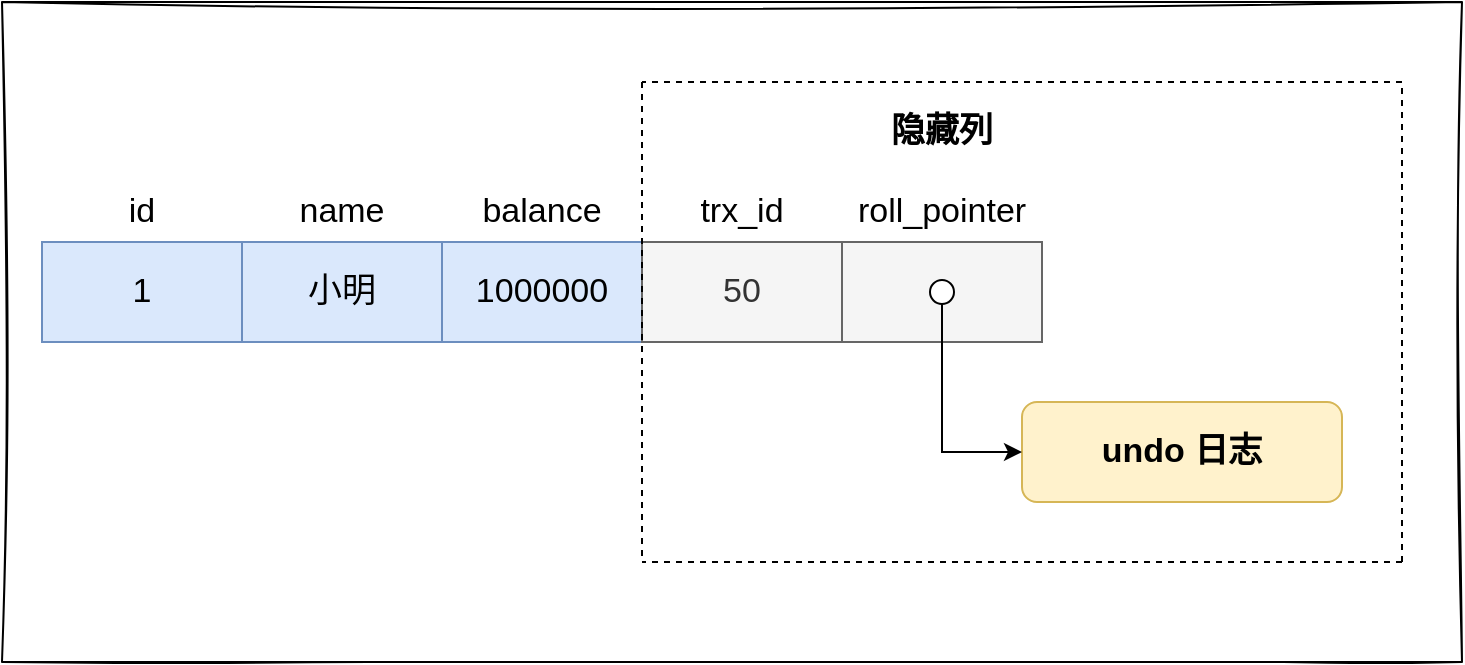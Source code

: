 <mxfile version="21.0.6" type="github">
  <diagram name="第 1 页" id="8XpxVip_zQUn2XfovXlI">
    <mxGraphModel dx="1366" dy="836" grid="1" gridSize="10" guides="1" tooltips="1" connect="1" arrows="1" fold="1" page="1" pageScale="1" pageWidth="827" pageHeight="1169" math="0" shadow="0">
      <root>
        <mxCell id="0" />
        <mxCell id="1" parent="0" />
        <mxCell id="KZSdHibfgJGxLtSKP2qu-21" value="" style="rounded=0;whiteSpace=wrap;html=1;glass=0;shadow=0;sketch=1;curveFitting=1;jiggle=2;" vertex="1" parent="1">
          <mxGeometry x="100" y="120" width="730" height="330" as="geometry" />
        </mxCell>
        <mxCell id="KZSdHibfgJGxLtSKP2qu-1" value="&lt;font style=&quot;font-size: 17px;&quot;&gt;1&lt;/font&gt;" style="rounded=0;whiteSpace=wrap;html=1;fillColor=#dae8fc;strokeColor=#6c8ebf;" vertex="1" parent="1">
          <mxGeometry x="120" y="240" width="100" height="50" as="geometry" />
        </mxCell>
        <mxCell id="KZSdHibfgJGxLtSKP2qu-2" value="&lt;font style=&quot;font-size: 17px;&quot;&gt;id&lt;/font&gt;" style="text;html=1;strokeColor=none;fillColor=none;align=center;verticalAlign=middle;whiteSpace=wrap;rounded=0;" vertex="1" parent="1">
          <mxGeometry x="140" y="210" width="60" height="30" as="geometry" />
        </mxCell>
        <mxCell id="KZSdHibfgJGxLtSKP2qu-3" value="&lt;span style=&quot;font-size: 17px;&quot;&gt;小明&lt;/span&gt;" style="rounded=0;whiteSpace=wrap;html=1;fillColor=#dae8fc;strokeColor=#6c8ebf;" vertex="1" parent="1">
          <mxGeometry x="220" y="240" width="100" height="50" as="geometry" />
        </mxCell>
        <mxCell id="KZSdHibfgJGxLtSKP2qu-4" value="&lt;font style=&quot;font-size: 17px;&quot;&gt;name&lt;/font&gt;" style="text;html=1;strokeColor=none;fillColor=none;align=center;verticalAlign=middle;whiteSpace=wrap;rounded=0;" vertex="1" parent="1">
          <mxGeometry x="240" y="210" width="60" height="30" as="geometry" />
        </mxCell>
        <mxCell id="KZSdHibfgJGxLtSKP2qu-5" value="&lt;span style=&quot;font-size: 17px;&quot;&gt;1000000&lt;/span&gt;" style="rounded=0;whiteSpace=wrap;html=1;fillColor=#dae8fc;strokeColor=#6c8ebf;" vertex="1" parent="1">
          <mxGeometry x="320" y="240" width="100" height="50" as="geometry" />
        </mxCell>
        <mxCell id="KZSdHibfgJGxLtSKP2qu-6" value="&lt;font style=&quot;font-size: 17px;&quot;&gt;balance&lt;/font&gt;" style="text;html=1;strokeColor=none;fillColor=none;align=center;verticalAlign=middle;whiteSpace=wrap;rounded=0;" vertex="1" parent="1">
          <mxGeometry x="340" y="210" width="60" height="30" as="geometry" />
        </mxCell>
        <mxCell id="KZSdHibfgJGxLtSKP2qu-7" value="&lt;span style=&quot;font-size: 17px;&quot;&gt;50&lt;/span&gt;" style="rounded=0;whiteSpace=wrap;html=1;fillColor=#f5f5f5;fontColor=#333333;strokeColor=#666666;" vertex="1" parent="1">
          <mxGeometry x="420" y="240" width="100" height="50" as="geometry" />
        </mxCell>
        <mxCell id="KZSdHibfgJGxLtSKP2qu-8" value="" style="rounded=0;whiteSpace=wrap;html=1;fillColor=#f5f5f5;fontColor=#333333;strokeColor=#666666;" vertex="1" parent="1">
          <mxGeometry x="520" y="240" width="100" height="50" as="geometry" />
        </mxCell>
        <mxCell id="KZSdHibfgJGxLtSKP2qu-9" value="&lt;font style=&quot;font-size: 17px;&quot;&gt;trx_id&lt;/font&gt;" style="text;html=1;strokeColor=none;fillColor=none;align=center;verticalAlign=middle;whiteSpace=wrap;rounded=0;" vertex="1" parent="1">
          <mxGeometry x="440" y="210" width="60" height="30" as="geometry" />
        </mxCell>
        <mxCell id="KZSdHibfgJGxLtSKP2qu-10" value="&lt;font style=&quot;font-size: 17px;&quot;&gt;roll_pointer&lt;/font&gt;" style="text;html=1;strokeColor=none;fillColor=none;align=center;verticalAlign=middle;whiteSpace=wrap;rounded=0;" vertex="1" parent="1">
          <mxGeometry x="540" y="210" width="60" height="30" as="geometry" />
        </mxCell>
        <mxCell id="KZSdHibfgJGxLtSKP2qu-13" value="" style="ellipse;whiteSpace=wrap;html=1;aspect=fixed;" vertex="1" parent="1">
          <mxGeometry x="564" y="259" width="12" height="12" as="geometry" />
        </mxCell>
        <mxCell id="KZSdHibfgJGxLtSKP2qu-14" value="&lt;font style=&quot;font-size: 17px;&quot;&gt;&lt;b&gt;undo 日志&lt;/b&gt;&lt;/font&gt;" style="rounded=1;whiteSpace=wrap;html=1;fillColor=#fff2cc;strokeColor=#d6b656;" vertex="1" parent="1">
          <mxGeometry x="610" y="320" width="160" height="50" as="geometry" />
        </mxCell>
        <mxCell id="KZSdHibfgJGxLtSKP2qu-15" value="" style="endArrow=classic;html=1;rounded=0;exitX=0.5;exitY=1;exitDx=0;exitDy=0;entryX=0;entryY=0.5;entryDx=0;entryDy=0;fontStyle=1" edge="1" parent="1" source="KZSdHibfgJGxLtSKP2qu-13" target="KZSdHibfgJGxLtSKP2qu-14">
          <mxGeometry width="50" height="50" relative="1" as="geometry">
            <mxPoint x="390" y="450" as="sourcePoint" />
            <mxPoint x="440" y="400" as="targetPoint" />
            <Array as="points">
              <mxPoint x="570" y="345" />
            </Array>
          </mxGeometry>
        </mxCell>
        <mxCell id="KZSdHibfgJGxLtSKP2qu-16" value="" style="endArrow=none;dashed=1;html=1;rounded=0;" edge="1" parent="1">
          <mxGeometry width="50" height="50" relative="1" as="geometry">
            <mxPoint x="420" y="160" as="sourcePoint" />
            <mxPoint x="420" y="400" as="targetPoint" />
          </mxGeometry>
        </mxCell>
        <mxCell id="KZSdHibfgJGxLtSKP2qu-17" value="" style="endArrow=none;dashed=1;html=1;rounded=0;" edge="1" parent="1">
          <mxGeometry width="50" height="50" relative="1" as="geometry">
            <mxPoint x="800" y="400" as="sourcePoint" />
            <mxPoint x="420" y="400" as="targetPoint" />
          </mxGeometry>
        </mxCell>
        <mxCell id="KZSdHibfgJGxLtSKP2qu-18" value="" style="endArrow=none;dashed=1;html=1;rounded=0;" edge="1" parent="1">
          <mxGeometry width="50" height="50" relative="1" as="geometry">
            <mxPoint x="800" y="400" as="sourcePoint" />
            <mxPoint x="800" y="160" as="targetPoint" />
          </mxGeometry>
        </mxCell>
        <mxCell id="KZSdHibfgJGxLtSKP2qu-19" value="" style="endArrow=none;dashed=1;html=1;rounded=0;" edge="1" parent="1">
          <mxGeometry width="50" height="50" relative="1" as="geometry">
            <mxPoint x="800" y="160" as="sourcePoint" />
            <mxPoint x="420" y="160" as="targetPoint" />
          </mxGeometry>
        </mxCell>
        <mxCell id="KZSdHibfgJGxLtSKP2qu-20" value="&lt;span style=&quot;font-size: 17px;&quot;&gt;&lt;b&gt;隐藏列&lt;/b&gt;&lt;/span&gt;" style="text;html=1;strokeColor=none;fillColor=none;align=center;verticalAlign=middle;whiteSpace=wrap;rounded=0;" vertex="1" parent="1">
          <mxGeometry x="540" y="170" width="60" height="30" as="geometry" />
        </mxCell>
      </root>
    </mxGraphModel>
  </diagram>
</mxfile>
